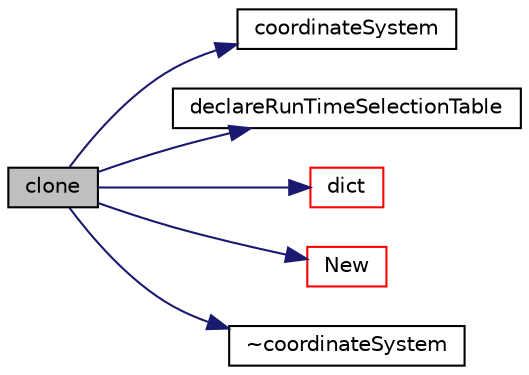 digraph "clone"
{
  bgcolor="transparent";
  edge [fontname="Helvetica",fontsize="10",labelfontname="Helvetica",labelfontsize="10"];
  node [fontname="Helvetica",fontsize="10",shape=record];
  rankdir="LR";
  Node1 [label="clone",height=0.2,width=0.4,color="black", fillcolor="grey75", style="filled", fontcolor="black"];
  Node1 -> Node2 [color="midnightblue",fontsize="10",style="solid",fontname="Helvetica"];
  Node2 [label="coordinateSystem",height=0.2,width=0.4,color="black",URL="$a00409.html#ab03231bb7633cd8a3660a26d112d11e9",tooltip="Construct null. This is equivalent to an identity coordinateSystem. "];
  Node1 -> Node3 [color="midnightblue",fontsize="10",style="solid",fontname="Helvetica"];
  Node3 [label="declareRunTimeSelectionTable",height=0.2,width=0.4,color="black",URL="$a00409.html#ad1762baf522017ff20a861c0db591d4e"];
  Node1 -> Node4 [color="midnightblue",fontsize="10",style="solid",fontname="Helvetica"];
  Node4 [label="dict",height=0.2,width=0.4,color="red",URL="$a00409.html#a6cf1bcca566102e981aa2387e721e67f",tooltip="Return as dictionary of entries. "];
  Node1 -> Node5 [color="midnightblue",fontsize="10",style="solid",fontname="Helvetica"];
  Node5 [label="New",height=0.2,width=0.4,color="red",URL="$a00409.html#a6e8b1f92898b4886021cafa4ffa27e0b",tooltip="Select constructed from dictionary and objectRegistry. "];
  Node1 -> Node6 [color="midnightblue",fontsize="10",style="solid",fontname="Helvetica"];
  Node6 [label="~coordinateSystem",height=0.2,width=0.4,color="black",URL="$a00409.html#a89937366693003aa72332d89759b3dd5",tooltip="Destructor. "];
}
